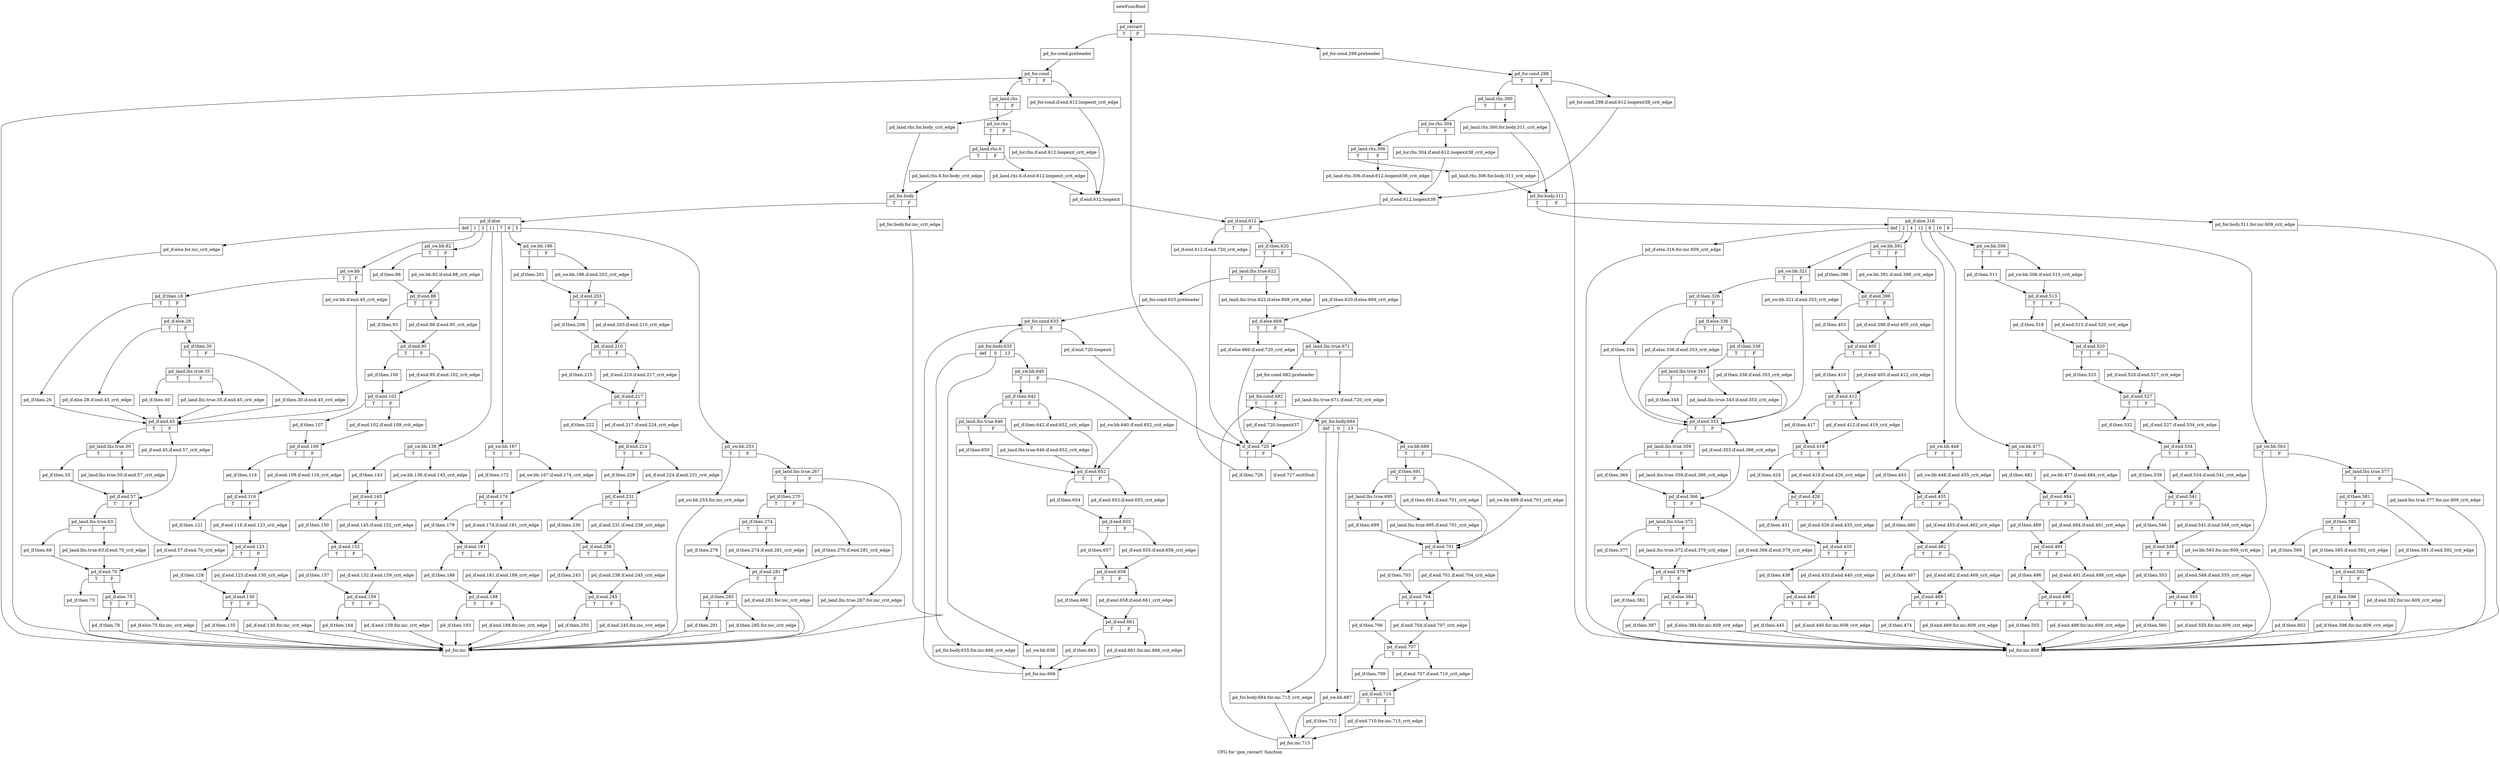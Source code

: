 digraph "CFG for 'gen_restart' function" {
	label="CFG for 'gen_restart' function";

	Node0x1006d00 [shape=record,label="{newFuncRoot}"];
	Node0x1006d00 -> Node0x1006da0;
	Node0x1006d50 [shape=record,label="{if.end.727.exitStub}"];
	Node0x1006da0 [shape=record,label="{pd_restart|{<s0>T|<s1>F}}"];
	Node0x1006da0:s0 -> Node0x10095f0;
	Node0x1006da0:s1 -> Node0x1006df0;
	Node0x1006df0 [shape=record,label="{pd_for.cond.298.preheader}"];
	Node0x1006df0 -> Node0x1006e40;
	Node0x1006e40 [shape=record,label="{pd_for.cond.298|{<s0>T|<s1>F}}"];
	Node0x1006e40:s0 -> Node0x1006ee0;
	Node0x1006e40:s1 -> Node0x1006e90;
	Node0x1006e90 [shape=record,label="{pd_for.cond.298.if.end.612.loopexit38_crit_edge}"];
	Node0x1006e90 -> Node0x10070c0;
	Node0x1006ee0 [shape=record,label="{pd_land.rhs.300|{<s0>T|<s1>F}}"];
	Node0x1006ee0:s0 -> Node0x1006f80;
	Node0x1006ee0:s1 -> Node0x1006f30;
	Node0x1006f30 [shape=record,label="{pd_land.rhs.300.for.body.311_crit_edge}"];
	Node0x1006f30 -> Node0x1007160;
	Node0x1006f80 [shape=record,label="{pd_lor.rhs.304|{<s0>T|<s1>F}}"];
	Node0x1006f80:s0 -> Node0x1007020;
	Node0x1006f80:s1 -> Node0x1006fd0;
	Node0x1006fd0 [shape=record,label="{pd_lor.rhs.304.if.end.612.loopexit38_crit_edge}"];
	Node0x1006fd0 -> Node0x10070c0;
	Node0x1007020 [shape=record,label="{pd_land.rhs.306|{<s0>T|<s1>F}}"];
	Node0x1007020:s0 -> Node0x1007110;
	Node0x1007020:s1 -> Node0x1007070;
	Node0x1007070 [shape=record,label="{pd_land.rhs.306.if.end.612.loopexit38_crit_edge}"];
	Node0x1007070 -> Node0x10070c0;
	Node0x10070c0 [shape=record,label="{pd_if.end.612.loopexit38}"];
	Node0x10070c0 -> Node0x1009910;
	Node0x1007110 [shape=record,label="{pd_land.rhs.306.for.body.311_crit_edge}"];
	Node0x1007110 -> Node0x1007160;
	Node0x1007160 [shape=record,label="{pd_for.body.311|{<s0>T|<s1>F}}"];
	Node0x1007160:s0 -> Node0x1007200;
	Node0x1007160:s1 -> Node0x10071b0;
	Node0x10071b0 [shape=record,label="{pd_for.body.311.for.inc.609_crit_edge}"];
	Node0x10071b0 -> Node0x10095a0;
	Node0x1007200 [shape=record,label="{pd_if.else.316|{<s0>def|<s1>2|<s2>4|<s3>12|<s4>8|<s5>10|<s6>6}}"];
	Node0x1007200:s0 -> Node0x1009550;
	Node0x1007200:s1 -> Node0x1008d30;
	Node0x1007200:s2 -> Node0x10085b0;
	Node0x1007200:s3 -> Node0x10081f0;
	Node0x1007200:s4 -> Node0x1007e30;
	Node0x1007200:s5 -> Node0x10076b0;
	Node0x1007200:s6 -> Node0x1007250;
	Node0x1007250 [shape=record,label="{pd_sw.bb.563|{<s0>T|<s1>F}}"];
	Node0x1007250:s0 -> Node0x1007660;
	Node0x1007250:s1 -> Node0x10072a0;
	Node0x10072a0 [shape=record,label="{pd_land.lhs.true.577|{<s0>T|<s1>F}}"];
	Node0x10072a0:s0 -> Node0x1007340;
	Node0x10072a0:s1 -> Node0x10072f0;
	Node0x10072f0 [shape=record,label="{pd_land.lhs.true.577.for.inc.609_crit_edge}"];
	Node0x10072f0 -> Node0x10095a0;
	Node0x1007340 [shape=record,label="{pd_if.then.581|{<s0>T|<s1>F}}"];
	Node0x1007340:s0 -> Node0x10073e0;
	Node0x1007340:s1 -> Node0x1007390;
	Node0x1007390 [shape=record,label="{pd_if.then.581.if.end.592_crit_edge}"];
	Node0x1007390 -> Node0x10074d0;
	Node0x10073e0 [shape=record,label="{pd_if.then.585|{<s0>T|<s1>F}}"];
	Node0x10073e0:s0 -> Node0x1007480;
	Node0x10073e0:s1 -> Node0x1007430;
	Node0x1007430 [shape=record,label="{pd_if.then.585.if.end.592_crit_edge}"];
	Node0x1007430 -> Node0x10074d0;
	Node0x1007480 [shape=record,label="{pd_if.then.589}"];
	Node0x1007480 -> Node0x10074d0;
	Node0x10074d0 [shape=record,label="{pd_if.end.592|{<s0>T|<s1>F}}"];
	Node0x10074d0:s0 -> Node0x1007570;
	Node0x10074d0:s1 -> Node0x1007520;
	Node0x1007520 [shape=record,label="{pd_if.end.592.for.inc.609_crit_edge}"];
	Node0x1007520 -> Node0x10095a0;
	Node0x1007570 [shape=record,label="{pd_if.then.596|{<s0>T|<s1>F}}"];
	Node0x1007570:s0 -> Node0x1007610;
	Node0x1007570:s1 -> Node0x10075c0;
	Node0x10075c0 [shape=record,label="{pd_if.then.596.for.inc.609_crit_edge}"];
	Node0x10075c0 -> Node0x10095a0;
	Node0x1007610 [shape=record,label="{pd_if.then.602}"];
	Node0x1007610 -> Node0x10095a0;
	Node0x1007660 [shape=record,label="{pd_sw.bb.563.for.inc.609_crit_edge}"];
	Node0x1007660 -> Node0x10095a0;
	Node0x10076b0 [shape=record,label="{pd_sw.bb.506|{<s0>T|<s1>F}}"];
	Node0x10076b0:s0 -> Node0x1007750;
	Node0x10076b0:s1 -> Node0x1007700;
	Node0x1007700 [shape=record,label="{pd_sw.bb.506.if.end.513_crit_edge}"];
	Node0x1007700 -> Node0x10077a0;
	Node0x1007750 [shape=record,label="{pd_if.then.511}"];
	Node0x1007750 -> Node0x10077a0;
	Node0x10077a0 [shape=record,label="{pd_if.end.513|{<s0>T|<s1>F}}"];
	Node0x10077a0:s0 -> Node0x1007840;
	Node0x10077a0:s1 -> Node0x10077f0;
	Node0x10077f0 [shape=record,label="{pd_if.end.513.if.end.520_crit_edge}"];
	Node0x10077f0 -> Node0x1007890;
	Node0x1007840 [shape=record,label="{pd_if.then.518}"];
	Node0x1007840 -> Node0x1007890;
	Node0x1007890 [shape=record,label="{pd_if.end.520|{<s0>T|<s1>F}}"];
	Node0x1007890:s0 -> Node0x1007930;
	Node0x1007890:s1 -> Node0x10078e0;
	Node0x10078e0 [shape=record,label="{pd_if.end.520.if.end.527_crit_edge}"];
	Node0x10078e0 -> Node0x1007980;
	Node0x1007930 [shape=record,label="{pd_if.then.525}"];
	Node0x1007930 -> Node0x1007980;
	Node0x1007980 [shape=record,label="{pd_if.end.527|{<s0>T|<s1>F}}"];
	Node0x1007980:s0 -> Node0x1007a20;
	Node0x1007980:s1 -> Node0x10079d0;
	Node0x10079d0 [shape=record,label="{pd_if.end.527.if.end.534_crit_edge}"];
	Node0x10079d0 -> Node0x1007a70;
	Node0x1007a20 [shape=record,label="{pd_if.then.532}"];
	Node0x1007a20 -> Node0x1007a70;
	Node0x1007a70 [shape=record,label="{pd_if.end.534|{<s0>T|<s1>F}}"];
	Node0x1007a70:s0 -> Node0x1007b10;
	Node0x1007a70:s1 -> Node0x1007ac0;
	Node0x1007ac0 [shape=record,label="{pd_if.end.534.if.end.541_crit_edge}"];
	Node0x1007ac0 -> Node0x1007b60;
	Node0x1007b10 [shape=record,label="{pd_if.then.539}"];
	Node0x1007b10 -> Node0x1007b60;
	Node0x1007b60 [shape=record,label="{pd_if.end.541|{<s0>T|<s1>F}}"];
	Node0x1007b60:s0 -> Node0x1007c00;
	Node0x1007b60:s1 -> Node0x1007bb0;
	Node0x1007bb0 [shape=record,label="{pd_if.end.541.if.end.548_crit_edge}"];
	Node0x1007bb0 -> Node0x1007c50;
	Node0x1007c00 [shape=record,label="{pd_if.then.546}"];
	Node0x1007c00 -> Node0x1007c50;
	Node0x1007c50 [shape=record,label="{pd_if.end.548|{<s0>T|<s1>F}}"];
	Node0x1007c50:s0 -> Node0x1007cf0;
	Node0x1007c50:s1 -> Node0x1007ca0;
	Node0x1007ca0 [shape=record,label="{pd_if.end.548.if.end.555_crit_edge}"];
	Node0x1007ca0 -> Node0x1007d40;
	Node0x1007cf0 [shape=record,label="{pd_if.then.553}"];
	Node0x1007cf0 -> Node0x1007d40;
	Node0x1007d40 [shape=record,label="{pd_if.end.555|{<s0>T|<s1>F}}"];
	Node0x1007d40:s0 -> Node0x1007de0;
	Node0x1007d40:s1 -> Node0x1007d90;
	Node0x1007d90 [shape=record,label="{pd_if.end.555.for.inc.609_crit_edge}"];
	Node0x1007d90 -> Node0x10095a0;
	Node0x1007de0 [shape=record,label="{pd_if.then.560}"];
	Node0x1007de0 -> Node0x10095a0;
	Node0x1007e30 [shape=record,label="{pd_sw.bb.477|{<s0>T|<s1>F}}"];
	Node0x1007e30:s0 -> Node0x1007ed0;
	Node0x1007e30:s1 -> Node0x1007e80;
	Node0x1007e80 [shape=record,label="{pd_sw.bb.477.if.end.484_crit_edge}"];
	Node0x1007e80 -> Node0x1007f20;
	Node0x1007ed0 [shape=record,label="{pd_if.then.482}"];
	Node0x1007ed0 -> Node0x1007f20;
	Node0x1007f20 [shape=record,label="{pd_if.end.484|{<s0>T|<s1>F}}"];
	Node0x1007f20:s0 -> Node0x1007fc0;
	Node0x1007f20:s1 -> Node0x1007f70;
	Node0x1007f70 [shape=record,label="{pd_if.end.484.if.end.491_crit_edge}"];
	Node0x1007f70 -> Node0x1008010;
	Node0x1007fc0 [shape=record,label="{pd_if.then.489}"];
	Node0x1007fc0 -> Node0x1008010;
	Node0x1008010 [shape=record,label="{pd_if.end.491|{<s0>T|<s1>F}}"];
	Node0x1008010:s0 -> Node0x10080b0;
	Node0x1008010:s1 -> Node0x1008060;
	Node0x1008060 [shape=record,label="{pd_if.end.491.if.end.498_crit_edge}"];
	Node0x1008060 -> Node0x1008100;
	Node0x10080b0 [shape=record,label="{pd_if.then.496}"];
	Node0x10080b0 -> Node0x1008100;
	Node0x1008100 [shape=record,label="{pd_if.end.498|{<s0>T|<s1>F}}"];
	Node0x1008100:s0 -> Node0x10081a0;
	Node0x1008100:s1 -> Node0x1008150;
	Node0x1008150 [shape=record,label="{pd_if.end.498.for.inc.609_crit_edge}"];
	Node0x1008150 -> Node0x10095a0;
	Node0x10081a0 [shape=record,label="{pd_if.then.503}"];
	Node0x10081a0 -> Node0x10095a0;
	Node0x10081f0 [shape=record,label="{pd_sw.bb.448|{<s0>T|<s1>F}}"];
	Node0x10081f0:s0 -> Node0x1008290;
	Node0x10081f0:s1 -> Node0x1008240;
	Node0x1008240 [shape=record,label="{pd_sw.bb.448.if.end.455_crit_edge}"];
	Node0x1008240 -> Node0x10082e0;
	Node0x1008290 [shape=record,label="{pd_if.then.453}"];
	Node0x1008290 -> Node0x10082e0;
	Node0x10082e0 [shape=record,label="{pd_if.end.455|{<s0>T|<s1>F}}"];
	Node0x10082e0:s0 -> Node0x1008380;
	Node0x10082e0:s1 -> Node0x1008330;
	Node0x1008330 [shape=record,label="{pd_if.end.455.if.end.462_crit_edge}"];
	Node0x1008330 -> Node0x10083d0;
	Node0x1008380 [shape=record,label="{pd_if.then.460}"];
	Node0x1008380 -> Node0x10083d0;
	Node0x10083d0 [shape=record,label="{pd_if.end.462|{<s0>T|<s1>F}}"];
	Node0x10083d0:s0 -> Node0x1008470;
	Node0x10083d0:s1 -> Node0x1008420;
	Node0x1008420 [shape=record,label="{pd_if.end.462.if.end.469_crit_edge}"];
	Node0x1008420 -> Node0x10084c0;
	Node0x1008470 [shape=record,label="{pd_if.then.467}"];
	Node0x1008470 -> Node0x10084c0;
	Node0x10084c0 [shape=record,label="{pd_if.end.469|{<s0>T|<s1>F}}"];
	Node0x10084c0:s0 -> Node0x1008560;
	Node0x10084c0:s1 -> Node0x1008510;
	Node0x1008510 [shape=record,label="{pd_if.end.469.for.inc.609_crit_edge}"];
	Node0x1008510 -> Node0x10095a0;
	Node0x1008560 [shape=record,label="{pd_if.then.474}"];
	Node0x1008560 -> Node0x10095a0;
	Node0x10085b0 [shape=record,label="{pd_sw.bb.391|{<s0>T|<s1>F}}"];
	Node0x10085b0:s0 -> Node0x1008650;
	Node0x10085b0:s1 -> Node0x1008600;
	Node0x1008600 [shape=record,label="{pd_sw.bb.391.if.end.398_crit_edge}"];
	Node0x1008600 -> Node0x10086a0;
	Node0x1008650 [shape=record,label="{pd_if.then.396}"];
	Node0x1008650 -> Node0x10086a0;
	Node0x10086a0 [shape=record,label="{pd_if.end.398|{<s0>T|<s1>F}}"];
	Node0x10086a0:s0 -> Node0x1008740;
	Node0x10086a0:s1 -> Node0x10086f0;
	Node0x10086f0 [shape=record,label="{pd_if.end.398.if.end.405_crit_edge}"];
	Node0x10086f0 -> Node0x1008790;
	Node0x1008740 [shape=record,label="{pd_if.then.403}"];
	Node0x1008740 -> Node0x1008790;
	Node0x1008790 [shape=record,label="{pd_if.end.405|{<s0>T|<s1>F}}"];
	Node0x1008790:s0 -> Node0x1008830;
	Node0x1008790:s1 -> Node0x10087e0;
	Node0x10087e0 [shape=record,label="{pd_if.end.405.if.end.412_crit_edge}"];
	Node0x10087e0 -> Node0x1008880;
	Node0x1008830 [shape=record,label="{pd_if.then.410}"];
	Node0x1008830 -> Node0x1008880;
	Node0x1008880 [shape=record,label="{pd_if.end.412|{<s0>T|<s1>F}}"];
	Node0x1008880:s0 -> Node0x1008920;
	Node0x1008880:s1 -> Node0x10088d0;
	Node0x10088d0 [shape=record,label="{pd_if.end.412.if.end.419_crit_edge}"];
	Node0x10088d0 -> Node0x1008970;
	Node0x1008920 [shape=record,label="{pd_if.then.417}"];
	Node0x1008920 -> Node0x1008970;
	Node0x1008970 [shape=record,label="{pd_if.end.419|{<s0>T|<s1>F}}"];
	Node0x1008970:s0 -> Node0x1008a10;
	Node0x1008970:s1 -> Node0x10089c0;
	Node0x10089c0 [shape=record,label="{pd_if.end.419.if.end.426_crit_edge}"];
	Node0x10089c0 -> Node0x1008a60;
	Node0x1008a10 [shape=record,label="{pd_if.then.424}"];
	Node0x1008a10 -> Node0x1008a60;
	Node0x1008a60 [shape=record,label="{pd_if.end.426|{<s0>T|<s1>F}}"];
	Node0x1008a60:s0 -> Node0x1008b00;
	Node0x1008a60:s1 -> Node0x1008ab0;
	Node0x1008ab0 [shape=record,label="{pd_if.end.426.if.end.433_crit_edge}"];
	Node0x1008ab0 -> Node0x1008b50;
	Node0x1008b00 [shape=record,label="{pd_if.then.431}"];
	Node0x1008b00 -> Node0x1008b50;
	Node0x1008b50 [shape=record,label="{pd_if.end.433|{<s0>T|<s1>F}}"];
	Node0x1008b50:s0 -> Node0x1008bf0;
	Node0x1008b50:s1 -> Node0x1008ba0;
	Node0x1008ba0 [shape=record,label="{pd_if.end.433.if.end.440_crit_edge}"];
	Node0x1008ba0 -> Node0x1008c40;
	Node0x1008bf0 [shape=record,label="{pd_if.then.438}"];
	Node0x1008bf0 -> Node0x1008c40;
	Node0x1008c40 [shape=record,label="{pd_if.end.440|{<s0>T|<s1>F}}"];
	Node0x1008c40:s0 -> Node0x1008ce0;
	Node0x1008c40:s1 -> Node0x1008c90;
	Node0x1008c90 [shape=record,label="{pd_if.end.440.for.inc.609_crit_edge}"];
	Node0x1008c90 -> Node0x10095a0;
	Node0x1008ce0 [shape=record,label="{pd_if.then.445}"];
	Node0x1008ce0 -> Node0x10095a0;
	Node0x1008d30 [shape=record,label="{pd_sw.bb.321|{<s0>T|<s1>F}}"];
	Node0x1008d30:s0 -> Node0x1008dd0;
	Node0x1008d30:s1 -> Node0x1008d80;
	Node0x1008d80 [shape=record,label="{pd_sw.bb.321.if.end.353_crit_edge}"];
	Node0x1008d80 -> Node0x10090a0;
	Node0x1008dd0 [shape=record,label="{pd_if.then.326|{<s0>T|<s1>F}}"];
	Node0x1008dd0:s0 -> Node0x1009050;
	Node0x1008dd0:s1 -> Node0x1008e20;
	Node0x1008e20 [shape=record,label="{pd_if.else.336|{<s0>T|<s1>F}}"];
	Node0x1008e20:s0 -> Node0x1009000;
	Node0x1008e20:s1 -> Node0x1008e70;
	Node0x1008e70 [shape=record,label="{pd_if.then.338|{<s0>T|<s1>F}}"];
	Node0x1008e70:s0 -> Node0x1008f10;
	Node0x1008e70:s1 -> Node0x1008ec0;
	Node0x1008ec0 [shape=record,label="{pd_if.then.338.if.end.353_crit_edge}"];
	Node0x1008ec0 -> Node0x10090a0;
	Node0x1008f10 [shape=record,label="{pd_land.lhs.true.343|{<s0>T|<s1>F}}"];
	Node0x1008f10:s0 -> Node0x1008fb0;
	Node0x1008f10:s1 -> Node0x1008f60;
	Node0x1008f60 [shape=record,label="{pd_land.lhs.true.343.if.end.353_crit_edge}"];
	Node0x1008f60 -> Node0x10090a0;
	Node0x1008fb0 [shape=record,label="{pd_if.then.348}"];
	Node0x1008fb0 -> Node0x10090a0;
	Node0x1009000 [shape=record,label="{pd_if.else.336.if.end.353_crit_edge}"];
	Node0x1009000 -> Node0x10090a0;
	Node0x1009050 [shape=record,label="{pd_if.then.334}"];
	Node0x1009050 -> Node0x10090a0;
	Node0x10090a0 [shape=record,label="{pd_if.end.353|{<s0>T|<s1>F}}"];
	Node0x10090a0:s0 -> Node0x1009140;
	Node0x10090a0:s1 -> Node0x10090f0;
	Node0x10090f0 [shape=record,label="{pd_if.end.353.if.end.366_crit_edge}"];
	Node0x10090f0 -> Node0x1009230;
	Node0x1009140 [shape=record,label="{pd_land.lhs.true.359|{<s0>T|<s1>F}}"];
	Node0x1009140:s0 -> Node0x10091e0;
	Node0x1009140:s1 -> Node0x1009190;
	Node0x1009190 [shape=record,label="{pd_land.lhs.true.359.if.end.366_crit_edge}"];
	Node0x1009190 -> Node0x1009230;
	Node0x10091e0 [shape=record,label="{pd_if.then.364}"];
	Node0x10091e0 -> Node0x1009230;
	Node0x1009230 [shape=record,label="{pd_if.end.366|{<s0>T|<s1>F}}"];
	Node0x1009230:s0 -> Node0x10092d0;
	Node0x1009230:s1 -> Node0x1009280;
	Node0x1009280 [shape=record,label="{pd_if.end.366.if.end.379_crit_edge}"];
	Node0x1009280 -> Node0x10093c0;
	Node0x10092d0 [shape=record,label="{pd_land.lhs.true.372|{<s0>T|<s1>F}}"];
	Node0x10092d0:s0 -> Node0x1009370;
	Node0x10092d0:s1 -> Node0x1009320;
	Node0x1009320 [shape=record,label="{pd_land.lhs.true.372.if.end.379_crit_edge}"];
	Node0x1009320 -> Node0x10093c0;
	Node0x1009370 [shape=record,label="{pd_if.then.377}"];
	Node0x1009370 -> Node0x10093c0;
	Node0x10093c0 [shape=record,label="{pd_if.end.379|{<s0>T|<s1>F}}"];
	Node0x10093c0:s0 -> Node0x1009500;
	Node0x10093c0:s1 -> Node0x1009410;
	Node0x1009410 [shape=record,label="{pd_if.else.384|{<s0>T|<s1>F}}"];
	Node0x1009410:s0 -> Node0x10094b0;
	Node0x1009410:s1 -> Node0x1009460;
	Node0x1009460 [shape=record,label="{pd_if.else.384.for.inc.609_crit_edge}"];
	Node0x1009460 -> Node0x10095a0;
	Node0x10094b0 [shape=record,label="{pd_if.then.387}"];
	Node0x10094b0 -> Node0x10095a0;
	Node0x1009500 [shape=record,label="{pd_if.then.382}"];
	Node0x1009500 -> Node0x10095a0;
	Node0x1009550 [shape=record,label="{pd_if.else.316.for.inc.609_crit_edge}"];
	Node0x1009550 -> Node0x10095a0;
	Node0x10095a0 [shape=record,label="{pd_for.inc.609}"];
	Node0x10095a0 -> Node0x1006e40;
	Node0x10095f0 [shape=record,label="{pd_for.cond.preheader}"];
	Node0x10095f0 -> Node0x1009640;
	Node0x1009640 [shape=record,label="{pd_for.cond|{<s0>T|<s1>F}}"];
	Node0x1009640:s0 -> Node0x10096e0;
	Node0x1009640:s1 -> Node0x1009690;
	Node0x1009690 [shape=record,label="{pd_for.cond.if.end.612.loopexit_crit_edge}"];
	Node0x1009690 -> Node0x10098c0;
	Node0x10096e0 [shape=record,label="{pd_land.rhs|{<s0>T|<s1>F}}"];
	Node0x10096e0:s0 -> Node0x1009780;
	Node0x10096e0:s1 -> Node0x1009730;
	Node0x1009730 [shape=record,label="{pd_land.rhs.for.body_crit_edge}"];
	Node0x1009730 -> Node0x100ad60;
	Node0x1009780 [shape=record,label="{pd_lor.rhs|{<s0>T|<s1>F}}"];
	Node0x1009780:s0 -> Node0x1009820;
	Node0x1009780:s1 -> Node0x10097d0;
	Node0x10097d0 [shape=record,label="{pd_lor.rhs.if.end.612.loopexit_crit_edge}"];
	Node0x10097d0 -> Node0x10098c0;
	Node0x1009820 [shape=record,label="{pd_land.rhs.6|{<s0>T|<s1>F}}"];
	Node0x1009820:s0 -> Node0x100ad10;
	Node0x1009820:s1 -> Node0x1009870;
	Node0x1009870 [shape=record,label="{pd_land.rhs.6.if.end.612.loopexit_crit_edge}"];
	Node0x1009870 -> Node0x10098c0;
	Node0x10098c0 [shape=record,label="{pd_if.end.612.loopexit}"];
	Node0x10098c0 -> Node0x1009910;
	Node0x1009910 [shape=record,label="{pd_if.end.612|{<s0>T|<s1>F}}"];
	Node0x1009910:s0 -> Node0x100ac20;
	Node0x1009910:s1 -> Node0x1009960;
	Node0x1009960 [shape=record,label="{pd_if.then.620|{<s0>T|<s1>F}}"];
	Node0x1009960:s0 -> Node0x1009a00;
	Node0x1009960:s1 -> Node0x10099b0;
	Node0x10099b0 [shape=record,label="{pd_if.then.620.if.else.669_crit_edge}"];
	Node0x10099b0 -> Node0x1009aa0;
	Node0x1009a00 [shape=record,label="{pd_land.lhs.true.622|{<s0>T|<s1>F}}"];
	Node0x1009a00:s0 -> Node0x100a400;
	Node0x1009a00:s1 -> Node0x1009a50;
	Node0x1009a50 [shape=record,label="{pd_land.lhs.true.622.if.else.669_crit_edge}"];
	Node0x1009a50 -> Node0x1009aa0;
	Node0x1009aa0 [shape=record,label="{pd_if.else.669|{<s0>T|<s1>F}}"];
	Node0x1009aa0:s0 -> Node0x100a3b0;
	Node0x1009aa0:s1 -> Node0x1009af0;
	Node0x1009af0 [shape=record,label="{pd_land.lhs.true.671|{<s0>T|<s1>F}}"];
	Node0x1009af0:s0 -> Node0x1009b90;
	Node0x1009af0:s1 -> Node0x1009b40;
	Node0x1009b40 [shape=record,label="{pd_land.lhs.true.671.if.end.720_crit_edge}"];
	Node0x1009b40 -> Node0x100ac70;
	Node0x1009b90 [shape=record,label="{pd_for.cond.682.preheader}"];
	Node0x1009b90 -> Node0x1009be0;
	Node0x1009be0 [shape=record,label="{pd_for.cond.682|{<s0>T|<s1>F}}"];
	Node0x1009be0:s0 -> Node0x1009c80;
	Node0x1009be0:s1 -> Node0x1009c30;
	Node0x1009c30 [shape=record,label="{pd_if.end.720.loopexit37}"];
	Node0x1009c30 -> Node0x100ac70;
	Node0x1009c80 [shape=record,label="{pd_for.body.684|{<s0>def|<s1>0|<s2>13}}"];
	Node0x1009c80:s0 -> Node0x100a310;
	Node0x1009c80:s1 -> Node0x100a2c0;
	Node0x1009c80:s2 -> Node0x1009cd0;
	Node0x1009cd0 [shape=record,label="{pd_sw.bb.689|{<s0>T|<s1>F}}"];
	Node0x1009cd0:s0 -> Node0x1009d70;
	Node0x1009cd0:s1 -> Node0x1009d20;
	Node0x1009d20 [shape=record,label="{pd_sw.bb.689.if.end.701_crit_edge}"];
	Node0x1009d20 -> Node0x1009f00;
	Node0x1009d70 [shape=record,label="{pd_if.then.691|{<s0>T|<s1>F}}"];
	Node0x1009d70:s0 -> Node0x1009e10;
	Node0x1009d70:s1 -> Node0x1009dc0;
	Node0x1009dc0 [shape=record,label="{pd_if.then.691.if.end.701_crit_edge}"];
	Node0x1009dc0 -> Node0x1009f00;
	Node0x1009e10 [shape=record,label="{pd_land.lhs.true.695|{<s0>T|<s1>F}}"];
	Node0x1009e10:s0 -> Node0x1009eb0;
	Node0x1009e10:s1 -> Node0x1009e60;
	Node0x1009e60 [shape=record,label="{pd_land.lhs.true.695.if.end.701_crit_edge}"];
	Node0x1009e60 -> Node0x1009f00;
	Node0x1009eb0 [shape=record,label="{pd_if.then.699}"];
	Node0x1009eb0 -> Node0x1009f00;
	Node0x1009f00 [shape=record,label="{pd_if.end.701|{<s0>T|<s1>F}}"];
	Node0x1009f00:s0 -> Node0x1009fa0;
	Node0x1009f00:s1 -> Node0x1009f50;
	Node0x1009f50 [shape=record,label="{pd_if.end.701.if.end.704_crit_edge}"];
	Node0x1009f50 -> Node0x1009ff0;
	Node0x1009fa0 [shape=record,label="{pd_if.then.703}"];
	Node0x1009fa0 -> Node0x1009ff0;
	Node0x1009ff0 [shape=record,label="{pd_if.end.704|{<s0>T|<s1>F}}"];
	Node0x1009ff0:s0 -> Node0x100a090;
	Node0x1009ff0:s1 -> Node0x100a040;
	Node0x100a040 [shape=record,label="{pd_if.end.704.if.end.707_crit_edge}"];
	Node0x100a040 -> Node0x100a0e0;
	Node0x100a090 [shape=record,label="{pd_if.then.706}"];
	Node0x100a090 -> Node0x100a0e0;
	Node0x100a0e0 [shape=record,label="{pd_if.end.707|{<s0>T|<s1>F}}"];
	Node0x100a0e0:s0 -> Node0x100a180;
	Node0x100a0e0:s1 -> Node0x100a130;
	Node0x100a130 [shape=record,label="{pd_if.end.707.if.end.710_crit_edge}"];
	Node0x100a130 -> Node0x100a1d0;
	Node0x100a180 [shape=record,label="{pd_if.then.709}"];
	Node0x100a180 -> Node0x100a1d0;
	Node0x100a1d0 [shape=record,label="{pd_if.end.710|{<s0>T|<s1>F}}"];
	Node0x100a1d0:s0 -> Node0x100a270;
	Node0x100a1d0:s1 -> Node0x100a220;
	Node0x100a220 [shape=record,label="{pd_if.end.710.for.inc.715_crit_edge}"];
	Node0x100a220 -> Node0x100a360;
	Node0x100a270 [shape=record,label="{pd_if.then.712}"];
	Node0x100a270 -> Node0x100a360;
	Node0x100a2c0 [shape=record,label="{pd_sw.bb.687}"];
	Node0x100a2c0 -> Node0x100a360;
	Node0x100a310 [shape=record,label="{pd_for.body.684.for.inc.715_crit_edge}"];
	Node0x100a310 -> Node0x100a360;
	Node0x100a360 [shape=record,label="{pd_for.inc.715}"];
	Node0x100a360 -> Node0x1009be0;
	Node0x100a3b0 [shape=record,label="{pd_if.else.669.if.end.720_crit_edge}"];
	Node0x100a3b0 -> Node0x100ac70;
	Node0x100a400 [shape=record,label="{pd_for.cond.633.preheader}"];
	Node0x100a400 -> Node0x100a450;
	Node0x100a450 [shape=record,label="{pd_for.cond.633|{<s0>T|<s1>F}}"];
	Node0x100a450:s0 -> Node0x100a4f0;
	Node0x100a450:s1 -> Node0x100a4a0;
	Node0x100a4a0 [shape=record,label="{pd_if.end.720.loopexit}"];
	Node0x100a4a0 -> Node0x100ac70;
	Node0x100a4f0 [shape=record,label="{pd_for.body.635|{<s0>def|<s1>0|<s2>13}}"];
	Node0x100a4f0:s0 -> Node0x100ab80;
	Node0x100a4f0:s1 -> Node0x100ab30;
	Node0x100a4f0:s2 -> Node0x100a540;
	Node0x100a540 [shape=record,label="{pd_sw.bb.640|{<s0>T|<s1>F}}"];
	Node0x100a540:s0 -> Node0x100a5e0;
	Node0x100a540:s1 -> Node0x100a590;
	Node0x100a590 [shape=record,label="{pd_sw.bb.640.if.end.652_crit_edge}"];
	Node0x100a590 -> Node0x100a770;
	Node0x100a5e0 [shape=record,label="{pd_if.then.642|{<s0>T|<s1>F}}"];
	Node0x100a5e0:s0 -> Node0x100a680;
	Node0x100a5e0:s1 -> Node0x100a630;
	Node0x100a630 [shape=record,label="{pd_if.then.642.if.end.652_crit_edge}"];
	Node0x100a630 -> Node0x100a770;
	Node0x100a680 [shape=record,label="{pd_land.lhs.true.646|{<s0>T|<s1>F}}"];
	Node0x100a680:s0 -> Node0x100a720;
	Node0x100a680:s1 -> Node0x100a6d0;
	Node0x100a6d0 [shape=record,label="{pd_land.lhs.true.646.if.end.652_crit_edge}"];
	Node0x100a6d0 -> Node0x100a770;
	Node0x100a720 [shape=record,label="{pd_if.then.650}"];
	Node0x100a720 -> Node0x100a770;
	Node0x100a770 [shape=record,label="{pd_if.end.652|{<s0>T|<s1>F}}"];
	Node0x100a770:s0 -> Node0x100a810;
	Node0x100a770:s1 -> Node0x100a7c0;
	Node0x100a7c0 [shape=record,label="{pd_if.end.652.if.end.655_crit_edge}"];
	Node0x100a7c0 -> Node0x100a860;
	Node0x100a810 [shape=record,label="{pd_if.then.654}"];
	Node0x100a810 -> Node0x100a860;
	Node0x100a860 [shape=record,label="{pd_if.end.655|{<s0>T|<s1>F}}"];
	Node0x100a860:s0 -> Node0x100a900;
	Node0x100a860:s1 -> Node0x100a8b0;
	Node0x100a8b0 [shape=record,label="{pd_if.end.655.if.end.658_crit_edge}"];
	Node0x100a8b0 -> Node0x100a950;
	Node0x100a900 [shape=record,label="{pd_if.then.657}"];
	Node0x100a900 -> Node0x100a950;
	Node0x100a950 [shape=record,label="{pd_if.end.658|{<s0>T|<s1>F}}"];
	Node0x100a950:s0 -> Node0x100a9f0;
	Node0x100a950:s1 -> Node0x100a9a0;
	Node0x100a9a0 [shape=record,label="{pd_if.end.658.if.end.661_crit_edge}"];
	Node0x100a9a0 -> Node0x100aa40;
	Node0x100a9f0 [shape=record,label="{pd_if.then.660}"];
	Node0x100a9f0 -> Node0x100aa40;
	Node0x100aa40 [shape=record,label="{pd_if.end.661|{<s0>T|<s1>F}}"];
	Node0x100aa40:s0 -> Node0x100aae0;
	Node0x100aa40:s1 -> Node0x100aa90;
	Node0x100aa90 [shape=record,label="{pd_if.end.661.for.inc.666_crit_edge}"];
	Node0x100aa90 -> Node0x100abd0;
	Node0x100aae0 [shape=record,label="{pd_if.then.663}"];
	Node0x100aae0 -> Node0x100abd0;
	Node0x100ab30 [shape=record,label="{pd_sw.bb.638}"];
	Node0x100ab30 -> Node0x100abd0;
	Node0x100ab80 [shape=record,label="{pd_for.body.635.for.inc.666_crit_edge}"];
	Node0x100ab80 -> Node0x100abd0;
	Node0x100abd0 [shape=record,label="{pd_for.inc.666}"];
	Node0x100abd0 -> Node0x100a450;
	Node0x100ac20 [shape=record,label="{pd_if.end.612.if.end.720_crit_edge}"];
	Node0x100ac20 -> Node0x100ac70;
	Node0x100ac70 [shape=record,label="{it_if.end.720|{<s0>T|<s1>F}}"];
	Node0x100ac70:s0 -> Node0x100acc0;
	Node0x100ac70:s1 -> Node0x1006d50;
	Node0x100acc0 [shape=record,label="{pd_if.then.726}"];
	Node0x100acc0 -> Node0x1006da0;
	Node0x100ad10 [shape=record,label="{pd_land.rhs.6.for.body_crit_edge}"];
	Node0x100ad10 -> Node0x100ad60;
	Node0x100ad60 [shape=record,label="{pd_for.body|{<s0>T|<s1>F}}"];
	Node0x100ad60:s0 -> Node0x100ae00;
	Node0x100ad60:s1 -> Node0x100adb0;
	Node0x100adb0 [shape=record,label="{pd_for.body.for.inc_crit_edge}"];
	Node0x100adb0 -> Node0x100d1a0;
	Node0x100ae00 [shape=record,label="{pd_if.else|{<s0>def|<s1>1|<s2>3|<s3>11|<s4>7|<s5>9|<s6>5}}"];
	Node0x100ae00:s0 -> Node0x100d150;
	Node0x100ae00:s1 -> Node0x100c930;
	Node0x100ae00:s2 -> Node0x100c1b0;
	Node0x100ae00:s3 -> Node0x100bdf0;
	Node0x100ae00:s4 -> Node0x100ba30;
	Node0x100ae00:s5 -> Node0x100b2b0;
	Node0x100ae00:s6 -> Node0x100ae50;
	Node0x100ae50 [shape=record,label="{pd_sw.bb.253|{<s0>T|<s1>F}}"];
	Node0x100ae50:s0 -> Node0x100b260;
	Node0x100ae50:s1 -> Node0x100aea0;
	Node0x100aea0 [shape=record,label="{pd_land.lhs.true.267|{<s0>T|<s1>F}}"];
	Node0x100aea0:s0 -> Node0x100af40;
	Node0x100aea0:s1 -> Node0x100aef0;
	Node0x100aef0 [shape=record,label="{pd_land.lhs.true.267.for.inc_crit_edge}"];
	Node0x100aef0 -> Node0x100d1a0;
	Node0x100af40 [shape=record,label="{pd_if.then.270|{<s0>T|<s1>F}}"];
	Node0x100af40:s0 -> Node0x100afe0;
	Node0x100af40:s1 -> Node0x100af90;
	Node0x100af90 [shape=record,label="{pd_if.then.270.if.end.281_crit_edge}"];
	Node0x100af90 -> Node0x100b0d0;
	Node0x100afe0 [shape=record,label="{pd_if.then.274|{<s0>T|<s1>F}}"];
	Node0x100afe0:s0 -> Node0x100b080;
	Node0x100afe0:s1 -> Node0x100b030;
	Node0x100b030 [shape=record,label="{pd_if.then.274.if.end.281_crit_edge}"];
	Node0x100b030 -> Node0x100b0d0;
	Node0x100b080 [shape=record,label="{pd_if.then.278}"];
	Node0x100b080 -> Node0x100b0d0;
	Node0x100b0d0 [shape=record,label="{pd_if.end.281|{<s0>T|<s1>F}}"];
	Node0x100b0d0:s0 -> Node0x100b170;
	Node0x100b0d0:s1 -> Node0x100b120;
	Node0x100b120 [shape=record,label="{pd_if.end.281.for.inc_crit_edge}"];
	Node0x100b120 -> Node0x100d1a0;
	Node0x100b170 [shape=record,label="{pd_if.then.285|{<s0>T|<s1>F}}"];
	Node0x100b170:s0 -> Node0x100b210;
	Node0x100b170:s1 -> Node0x100b1c0;
	Node0x100b1c0 [shape=record,label="{pd_if.then.285.for.inc_crit_edge}"];
	Node0x100b1c0 -> Node0x100d1a0;
	Node0x100b210 [shape=record,label="{pd_if.then.291}"];
	Node0x100b210 -> Node0x100d1a0;
	Node0x100b260 [shape=record,label="{pd_sw.bb.253.for.inc_crit_edge}"];
	Node0x100b260 -> Node0x100d1a0;
	Node0x100b2b0 [shape=record,label="{pd_sw.bb.196|{<s0>T|<s1>F}}"];
	Node0x100b2b0:s0 -> Node0x100b350;
	Node0x100b2b0:s1 -> Node0x100b300;
	Node0x100b300 [shape=record,label="{pd_sw.bb.196.if.end.203_crit_edge}"];
	Node0x100b300 -> Node0x100b3a0;
	Node0x100b350 [shape=record,label="{pd_if.then.201}"];
	Node0x100b350 -> Node0x100b3a0;
	Node0x100b3a0 [shape=record,label="{pd_if.end.203|{<s0>T|<s1>F}}"];
	Node0x100b3a0:s0 -> Node0x100b440;
	Node0x100b3a0:s1 -> Node0x100b3f0;
	Node0x100b3f0 [shape=record,label="{pd_if.end.203.if.end.210_crit_edge}"];
	Node0x100b3f0 -> Node0x100b490;
	Node0x100b440 [shape=record,label="{pd_if.then.208}"];
	Node0x100b440 -> Node0x100b490;
	Node0x100b490 [shape=record,label="{pd_if.end.210|{<s0>T|<s1>F}}"];
	Node0x100b490:s0 -> Node0x100b530;
	Node0x100b490:s1 -> Node0x100b4e0;
	Node0x100b4e0 [shape=record,label="{pd_if.end.210.if.end.217_crit_edge}"];
	Node0x100b4e0 -> Node0x100b580;
	Node0x100b530 [shape=record,label="{pd_if.then.215}"];
	Node0x100b530 -> Node0x100b580;
	Node0x100b580 [shape=record,label="{pd_if.end.217|{<s0>T|<s1>F}}"];
	Node0x100b580:s0 -> Node0x100b620;
	Node0x100b580:s1 -> Node0x100b5d0;
	Node0x100b5d0 [shape=record,label="{pd_if.end.217.if.end.224_crit_edge}"];
	Node0x100b5d0 -> Node0x100b670;
	Node0x100b620 [shape=record,label="{pd_if.then.222}"];
	Node0x100b620 -> Node0x100b670;
	Node0x100b670 [shape=record,label="{pd_if.end.224|{<s0>T|<s1>F}}"];
	Node0x100b670:s0 -> Node0x100b710;
	Node0x100b670:s1 -> Node0x100b6c0;
	Node0x100b6c0 [shape=record,label="{pd_if.end.224.if.end.231_crit_edge}"];
	Node0x100b6c0 -> Node0x100b760;
	Node0x100b710 [shape=record,label="{pd_if.then.229}"];
	Node0x100b710 -> Node0x100b760;
	Node0x100b760 [shape=record,label="{pd_if.end.231|{<s0>T|<s1>F}}"];
	Node0x100b760:s0 -> Node0x100b800;
	Node0x100b760:s1 -> Node0x100b7b0;
	Node0x100b7b0 [shape=record,label="{pd_if.end.231.if.end.238_crit_edge}"];
	Node0x100b7b0 -> Node0x100b850;
	Node0x100b800 [shape=record,label="{pd_if.then.236}"];
	Node0x100b800 -> Node0x100b850;
	Node0x100b850 [shape=record,label="{pd_if.end.238|{<s0>T|<s1>F}}"];
	Node0x100b850:s0 -> Node0x100b8f0;
	Node0x100b850:s1 -> Node0x100b8a0;
	Node0x100b8a0 [shape=record,label="{pd_if.end.238.if.end.245_crit_edge}"];
	Node0x100b8a0 -> Node0x100b940;
	Node0x100b8f0 [shape=record,label="{pd_if.then.243}"];
	Node0x100b8f0 -> Node0x100b940;
	Node0x100b940 [shape=record,label="{pd_if.end.245|{<s0>T|<s1>F}}"];
	Node0x100b940:s0 -> Node0x100b9e0;
	Node0x100b940:s1 -> Node0x100b990;
	Node0x100b990 [shape=record,label="{pd_if.end.245.for.inc_crit_edge}"];
	Node0x100b990 -> Node0x100d1a0;
	Node0x100b9e0 [shape=record,label="{pd_if.then.250}"];
	Node0x100b9e0 -> Node0x100d1a0;
	Node0x100ba30 [shape=record,label="{pd_sw.bb.167|{<s0>T|<s1>F}}"];
	Node0x100ba30:s0 -> Node0x100bad0;
	Node0x100ba30:s1 -> Node0x100ba80;
	Node0x100ba80 [shape=record,label="{pd_sw.bb.167.if.end.174_crit_edge}"];
	Node0x100ba80 -> Node0x100bb20;
	Node0x100bad0 [shape=record,label="{pd_if.then.172}"];
	Node0x100bad0 -> Node0x100bb20;
	Node0x100bb20 [shape=record,label="{pd_if.end.174|{<s0>T|<s1>F}}"];
	Node0x100bb20:s0 -> Node0x100bbc0;
	Node0x100bb20:s1 -> Node0x100bb70;
	Node0x100bb70 [shape=record,label="{pd_if.end.174.if.end.181_crit_edge}"];
	Node0x100bb70 -> Node0x100bc10;
	Node0x100bbc0 [shape=record,label="{pd_if.then.179}"];
	Node0x100bbc0 -> Node0x100bc10;
	Node0x100bc10 [shape=record,label="{pd_if.end.181|{<s0>T|<s1>F}}"];
	Node0x100bc10:s0 -> Node0x100bcb0;
	Node0x100bc10:s1 -> Node0x100bc60;
	Node0x100bc60 [shape=record,label="{pd_if.end.181.if.end.188_crit_edge}"];
	Node0x100bc60 -> Node0x100bd00;
	Node0x100bcb0 [shape=record,label="{pd_if.then.186}"];
	Node0x100bcb0 -> Node0x100bd00;
	Node0x100bd00 [shape=record,label="{pd_if.end.188|{<s0>T|<s1>F}}"];
	Node0x100bd00:s0 -> Node0x100bda0;
	Node0x100bd00:s1 -> Node0x100bd50;
	Node0x100bd50 [shape=record,label="{pd_if.end.188.for.inc_crit_edge}"];
	Node0x100bd50 -> Node0x100d1a0;
	Node0x100bda0 [shape=record,label="{pd_if.then.193}"];
	Node0x100bda0 -> Node0x100d1a0;
	Node0x100bdf0 [shape=record,label="{pd_sw.bb.138|{<s0>T|<s1>F}}"];
	Node0x100bdf0:s0 -> Node0x100be90;
	Node0x100bdf0:s1 -> Node0x100be40;
	Node0x100be40 [shape=record,label="{pd_sw.bb.138.if.end.145_crit_edge}"];
	Node0x100be40 -> Node0x100bee0;
	Node0x100be90 [shape=record,label="{pd_if.then.143}"];
	Node0x100be90 -> Node0x100bee0;
	Node0x100bee0 [shape=record,label="{pd_if.end.145|{<s0>T|<s1>F}}"];
	Node0x100bee0:s0 -> Node0x100bf80;
	Node0x100bee0:s1 -> Node0x100bf30;
	Node0x100bf30 [shape=record,label="{pd_if.end.145.if.end.152_crit_edge}"];
	Node0x100bf30 -> Node0x100bfd0;
	Node0x100bf80 [shape=record,label="{pd_if.then.150}"];
	Node0x100bf80 -> Node0x100bfd0;
	Node0x100bfd0 [shape=record,label="{pd_if.end.152|{<s0>T|<s1>F}}"];
	Node0x100bfd0:s0 -> Node0x100c070;
	Node0x100bfd0:s1 -> Node0x100c020;
	Node0x100c020 [shape=record,label="{pd_if.end.152.if.end.159_crit_edge}"];
	Node0x100c020 -> Node0x100c0c0;
	Node0x100c070 [shape=record,label="{pd_if.then.157}"];
	Node0x100c070 -> Node0x100c0c0;
	Node0x100c0c0 [shape=record,label="{pd_if.end.159|{<s0>T|<s1>F}}"];
	Node0x100c0c0:s0 -> Node0x100c160;
	Node0x100c0c0:s1 -> Node0x100c110;
	Node0x100c110 [shape=record,label="{pd_if.end.159.for.inc_crit_edge}"];
	Node0x100c110 -> Node0x100d1a0;
	Node0x100c160 [shape=record,label="{pd_if.then.164}"];
	Node0x100c160 -> Node0x100d1a0;
	Node0x100c1b0 [shape=record,label="{pd_sw.bb.82|{<s0>T|<s1>F}}"];
	Node0x100c1b0:s0 -> Node0x100c250;
	Node0x100c1b0:s1 -> Node0x100c200;
	Node0x100c200 [shape=record,label="{pd_sw.bb.82.if.end.88_crit_edge}"];
	Node0x100c200 -> Node0x100c2a0;
	Node0x100c250 [shape=record,label="{pd_if.then.86}"];
	Node0x100c250 -> Node0x100c2a0;
	Node0x100c2a0 [shape=record,label="{pd_if.end.88|{<s0>T|<s1>F}}"];
	Node0x100c2a0:s0 -> Node0x100c340;
	Node0x100c2a0:s1 -> Node0x100c2f0;
	Node0x100c2f0 [shape=record,label="{pd_if.end.88.if.end.95_crit_edge}"];
	Node0x100c2f0 -> Node0x100c390;
	Node0x100c340 [shape=record,label="{pd_if.then.93}"];
	Node0x100c340 -> Node0x100c390;
	Node0x100c390 [shape=record,label="{pd_if.end.95|{<s0>T|<s1>F}}"];
	Node0x100c390:s0 -> Node0x100c430;
	Node0x100c390:s1 -> Node0x100c3e0;
	Node0x100c3e0 [shape=record,label="{pd_if.end.95.if.end.102_crit_edge}"];
	Node0x100c3e0 -> Node0x100c480;
	Node0x100c430 [shape=record,label="{pd_if.then.100}"];
	Node0x100c430 -> Node0x100c480;
	Node0x100c480 [shape=record,label="{pd_if.end.102|{<s0>T|<s1>F}}"];
	Node0x100c480:s0 -> Node0x100c520;
	Node0x100c480:s1 -> Node0x100c4d0;
	Node0x100c4d0 [shape=record,label="{pd_if.end.102.if.end.109_crit_edge}"];
	Node0x100c4d0 -> Node0x100c570;
	Node0x100c520 [shape=record,label="{pd_if.then.107}"];
	Node0x100c520 -> Node0x100c570;
	Node0x100c570 [shape=record,label="{pd_if.end.109|{<s0>T|<s1>F}}"];
	Node0x100c570:s0 -> Node0x100c610;
	Node0x100c570:s1 -> Node0x100c5c0;
	Node0x100c5c0 [shape=record,label="{pd_if.end.109.if.end.116_crit_edge}"];
	Node0x100c5c0 -> Node0x100c660;
	Node0x100c610 [shape=record,label="{pd_if.then.114}"];
	Node0x100c610 -> Node0x100c660;
	Node0x100c660 [shape=record,label="{pd_if.end.116|{<s0>T|<s1>F}}"];
	Node0x100c660:s0 -> Node0x100c700;
	Node0x100c660:s1 -> Node0x100c6b0;
	Node0x100c6b0 [shape=record,label="{pd_if.end.116.if.end.123_crit_edge}"];
	Node0x100c6b0 -> Node0x100c750;
	Node0x100c700 [shape=record,label="{pd_if.then.121}"];
	Node0x100c700 -> Node0x100c750;
	Node0x100c750 [shape=record,label="{pd_if.end.123|{<s0>T|<s1>F}}"];
	Node0x100c750:s0 -> Node0x100c7f0;
	Node0x100c750:s1 -> Node0x100c7a0;
	Node0x100c7a0 [shape=record,label="{pd_if.end.123.if.end.130_crit_edge}"];
	Node0x100c7a0 -> Node0x100c840;
	Node0x100c7f0 [shape=record,label="{pd_if.then.128}"];
	Node0x100c7f0 -> Node0x100c840;
	Node0x100c840 [shape=record,label="{pd_if.end.130|{<s0>T|<s1>F}}"];
	Node0x100c840:s0 -> Node0x100c8e0;
	Node0x100c840:s1 -> Node0x100c890;
	Node0x100c890 [shape=record,label="{pd_if.end.130.for.inc_crit_edge}"];
	Node0x100c890 -> Node0x100d1a0;
	Node0x100c8e0 [shape=record,label="{pd_if.then.135}"];
	Node0x100c8e0 -> Node0x100d1a0;
	Node0x100c930 [shape=record,label="{pd_sw.bb|{<s0>T|<s1>F}}"];
	Node0x100c930:s0 -> Node0x100c9d0;
	Node0x100c930:s1 -> Node0x100c980;
	Node0x100c980 [shape=record,label="{pd_sw.bb.if.end.45_crit_edge}"];
	Node0x100c980 -> Node0x100cca0;
	Node0x100c9d0 [shape=record,label="{pd_if.then.18|{<s0>T|<s1>F}}"];
	Node0x100c9d0:s0 -> Node0x100cc50;
	Node0x100c9d0:s1 -> Node0x100ca20;
	Node0x100ca20 [shape=record,label="{pd_if.else.28|{<s0>T|<s1>F}}"];
	Node0x100ca20:s0 -> Node0x100cc00;
	Node0x100ca20:s1 -> Node0x100ca70;
	Node0x100ca70 [shape=record,label="{pd_if.then.30|{<s0>T|<s1>F}}"];
	Node0x100ca70:s0 -> Node0x100cb10;
	Node0x100ca70:s1 -> Node0x100cac0;
	Node0x100cac0 [shape=record,label="{pd_if.then.30.if.end.45_crit_edge}"];
	Node0x100cac0 -> Node0x100cca0;
	Node0x100cb10 [shape=record,label="{pd_land.lhs.true.35|{<s0>T|<s1>F}}"];
	Node0x100cb10:s0 -> Node0x100cbb0;
	Node0x100cb10:s1 -> Node0x100cb60;
	Node0x100cb60 [shape=record,label="{pd_land.lhs.true.35.if.end.45_crit_edge}"];
	Node0x100cb60 -> Node0x100cca0;
	Node0x100cbb0 [shape=record,label="{pd_if.then.40}"];
	Node0x100cbb0 -> Node0x100cca0;
	Node0x100cc00 [shape=record,label="{pd_if.else.28.if.end.45_crit_edge}"];
	Node0x100cc00 -> Node0x100cca0;
	Node0x100cc50 [shape=record,label="{pd_if.then.26}"];
	Node0x100cc50 -> Node0x100cca0;
	Node0x100cca0 [shape=record,label="{pd_if.end.45|{<s0>T|<s1>F}}"];
	Node0x100cca0:s0 -> Node0x100cd40;
	Node0x100cca0:s1 -> Node0x100ccf0;
	Node0x100ccf0 [shape=record,label="{pd_if.end.45.if.end.57_crit_edge}"];
	Node0x100ccf0 -> Node0x100ce30;
	Node0x100cd40 [shape=record,label="{pd_land.lhs.true.50|{<s0>T|<s1>F}}"];
	Node0x100cd40:s0 -> Node0x100cde0;
	Node0x100cd40:s1 -> Node0x100cd90;
	Node0x100cd90 [shape=record,label="{pd_land.lhs.true.50.if.end.57_crit_edge}"];
	Node0x100cd90 -> Node0x100ce30;
	Node0x100cde0 [shape=record,label="{pd_if.then.55}"];
	Node0x100cde0 -> Node0x100ce30;
	Node0x100ce30 [shape=record,label="{pd_if.end.57|{<s0>T|<s1>F}}"];
	Node0x100ce30:s0 -> Node0x100ced0;
	Node0x100ce30:s1 -> Node0x100ce80;
	Node0x100ce80 [shape=record,label="{pd_if.end.57.if.end.70_crit_edge}"];
	Node0x100ce80 -> Node0x100cfc0;
	Node0x100ced0 [shape=record,label="{pd_land.lhs.true.63|{<s0>T|<s1>F}}"];
	Node0x100ced0:s0 -> Node0x100cf70;
	Node0x100ced0:s1 -> Node0x100cf20;
	Node0x100cf20 [shape=record,label="{pd_land.lhs.true.63.if.end.70_crit_edge}"];
	Node0x100cf20 -> Node0x100cfc0;
	Node0x100cf70 [shape=record,label="{pd_if.then.68}"];
	Node0x100cf70 -> Node0x100cfc0;
	Node0x100cfc0 [shape=record,label="{pd_if.end.70|{<s0>T|<s1>F}}"];
	Node0x100cfc0:s0 -> Node0x100d100;
	Node0x100cfc0:s1 -> Node0x100d010;
	Node0x100d010 [shape=record,label="{pd_if.else.75|{<s0>T|<s1>F}}"];
	Node0x100d010:s0 -> Node0x100d0b0;
	Node0x100d010:s1 -> Node0x100d060;
	Node0x100d060 [shape=record,label="{pd_if.else.75.for.inc_crit_edge}"];
	Node0x100d060 -> Node0x100d1a0;
	Node0x100d0b0 [shape=record,label="{pd_if.then.78}"];
	Node0x100d0b0 -> Node0x100d1a0;
	Node0x100d100 [shape=record,label="{pd_if.then.73}"];
	Node0x100d100 -> Node0x100d1a0;
	Node0x100d150 [shape=record,label="{pd_if.else.for.inc_crit_edge}"];
	Node0x100d150 -> Node0x100d1a0;
	Node0x100d1a0 [shape=record,label="{pd_for.inc}"];
	Node0x100d1a0 -> Node0x1009640;
}
